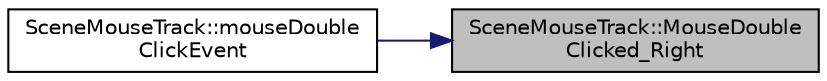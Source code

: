digraph "SceneMouseTrack::MouseDoubleClicked_Right"
{
 // LATEX_PDF_SIZE
  edge [fontname="Helvetica",fontsize="10",labelfontname="Helvetica",labelfontsize="10"];
  node [fontname="Helvetica",fontsize="10",shape=record];
  rankdir="RL";
  Node1 [label="SceneMouseTrack::MouseDouble\lClicked_Right",height=0.2,width=0.4,color="black", fillcolor="grey75", style="filled", fontcolor="black",tooltip=" "];
  Node1 -> Node2 [dir="back",color="midnightblue",fontsize="10",style="solid",fontname="Helvetica"];
  Node2 [label="SceneMouseTrack::mouseDouble\lClickEvent",height=0.2,width=0.4,color="black", fillcolor="white", style="filled",URL="$class_scene_mouse_track.html#a3189a6f37bbe118ae377108193d9993a",tooltip=" "];
}
